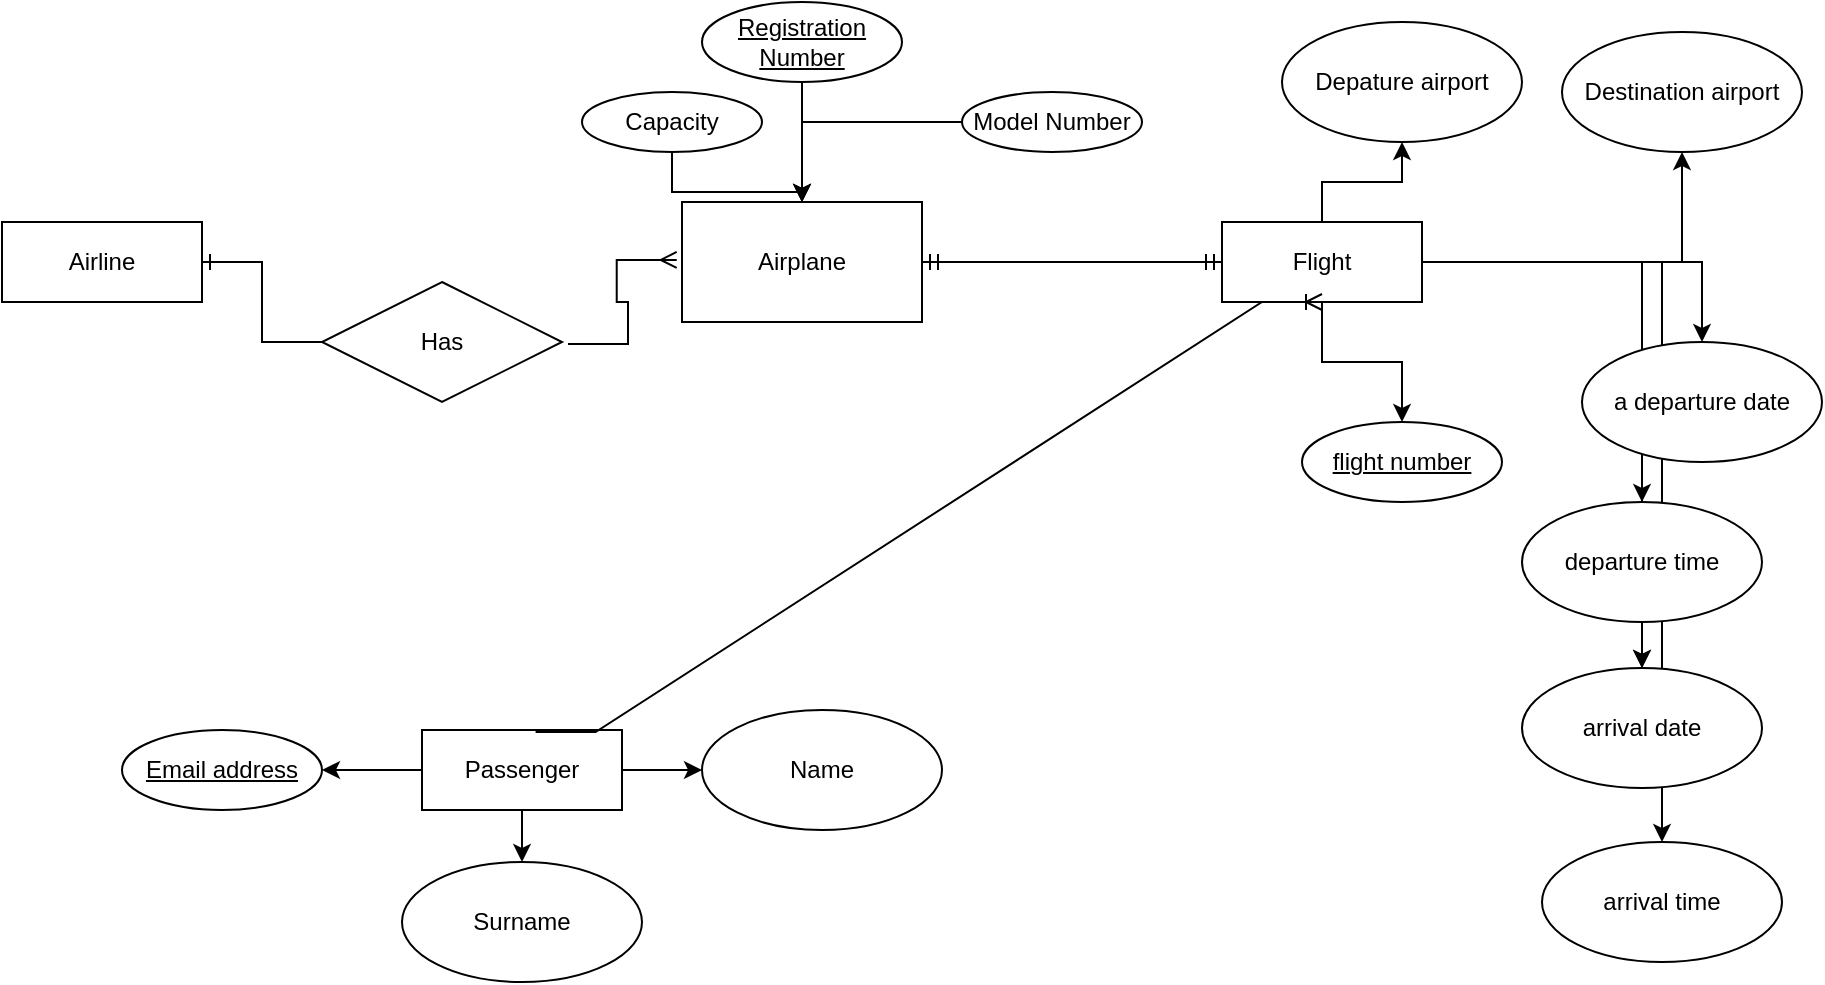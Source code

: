 <mxfile version="20.6.0" type="github">
  <diagram id="R2lEEEUBdFMjLlhIrx00" name="Page-1">
    <mxGraphModel dx="1240" dy="847" grid="1" gridSize="10" guides="1" tooltips="1" connect="1" arrows="1" fold="1" page="1" pageScale="1" pageWidth="1169" pageHeight="827" math="0" shadow="0" extFonts="Permanent Marker^https://fonts.googleapis.com/css?family=Permanent+Marker">
      <root>
        <mxCell id="0" />
        <mxCell id="1" parent="0" />
        <mxCell id="4C0YP1yC5MJ9k8y5jR9u-1" value="Airline" style="whiteSpace=wrap;html=1;align=center;" vertex="1" parent="1">
          <mxGeometry x="160" y="160" width="100" height="40" as="geometry" />
        </mxCell>
        <mxCell id="4C0YP1yC5MJ9k8y5jR9u-2" value="Airplane" style="whiteSpace=wrap;html=1;" vertex="1" parent="1">
          <mxGeometry x="500" y="150" width="120" height="60" as="geometry" />
        </mxCell>
        <mxCell id="4C0YP1yC5MJ9k8y5jR9u-4" value="Has" style="shape=rhombus;perimeter=rhombusPerimeter;whiteSpace=wrap;html=1;align=center;" vertex="1" parent="1">
          <mxGeometry x="320" y="190" width="120" height="60" as="geometry" />
        </mxCell>
        <mxCell id="4C0YP1yC5MJ9k8y5jR9u-6" value="" style="edgeStyle=entityRelationEdgeStyle;fontSize=12;html=1;endArrow=ERone;endFill=1;rounded=0;entryX=1;entryY=0.5;entryDx=0;entryDy=0;exitX=0;exitY=0.5;exitDx=0;exitDy=0;" edge="1" parent="1" source="4C0YP1yC5MJ9k8y5jR9u-4" target="4C0YP1yC5MJ9k8y5jR9u-1">
          <mxGeometry width="100" height="100" relative="1" as="geometry">
            <mxPoint x="280" y="220" as="sourcePoint" />
            <mxPoint x="325" y="200" as="targetPoint" />
          </mxGeometry>
        </mxCell>
        <mxCell id="4C0YP1yC5MJ9k8y5jR9u-12" value="" style="edgeStyle=entityRelationEdgeStyle;fontSize=12;html=1;endArrow=ERmany;rounded=0;entryX=-0.022;entryY=0.483;entryDx=0;entryDy=0;entryPerimeter=0;exitX=1.025;exitY=0.517;exitDx=0;exitDy=0;exitPerimeter=0;" edge="1" parent="1" source="4C0YP1yC5MJ9k8y5jR9u-4" target="4C0YP1yC5MJ9k8y5jR9u-2">
          <mxGeometry width="100" height="100" relative="1" as="geometry">
            <mxPoint x="460" y="190" as="sourcePoint" />
            <mxPoint x="450" y="200" as="targetPoint" />
          </mxGeometry>
        </mxCell>
        <mxCell id="4C0YP1yC5MJ9k8y5jR9u-17" style="edgeStyle=orthogonalEdgeStyle;rounded=0;orthogonalLoop=1;jettySize=auto;html=1;" edge="1" parent="1" source="4C0YP1yC5MJ9k8y5jR9u-13" target="4C0YP1yC5MJ9k8y5jR9u-2">
          <mxGeometry relative="1" as="geometry" />
        </mxCell>
        <mxCell id="4C0YP1yC5MJ9k8y5jR9u-13" value="Model Number" style="ellipse;whiteSpace=wrap;html=1;align=center;" vertex="1" parent="1">
          <mxGeometry x="640" y="95" width="90" height="30" as="geometry" />
        </mxCell>
        <mxCell id="4C0YP1yC5MJ9k8y5jR9u-22" style="edgeStyle=orthogonalEdgeStyle;rounded=0;orthogonalLoop=1;jettySize=auto;html=1;" edge="1" parent="1" source="4C0YP1yC5MJ9k8y5jR9u-14" target="4C0YP1yC5MJ9k8y5jR9u-2">
          <mxGeometry relative="1" as="geometry" />
        </mxCell>
        <mxCell id="4C0YP1yC5MJ9k8y5jR9u-14" value="Capacity" style="ellipse;whiteSpace=wrap;html=1;align=center;" vertex="1" parent="1">
          <mxGeometry x="450" y="95" width="90" height="30" as="geometry" />
        </mxCell>
        <mxCell id="4C0YP1yC5MJ9k8y5jR9u-16" value="" style="edgeStyle=orthogonalEdgeStyle;rounded=0;orthogonalLoop=1;jettySize=auto;html=1;" edge="1" parent="1" source="4C0YP1yC5MJ9k8y5jR9u-15" target="4C0YP1yC5MJ9k8y5jR9u-2">
          <mxGeometry relative="1" as="geometry" />
        </mxCell>
        <mxCell id="4C0YP1yC5MJ9k8y5jR9u-15" value="Registration Number" style="ellipse;whiteSpace=wrap;html=1;align=center;fontStyle=4;" vertex="1" parent="1">
          <mxGeometry x="510" y="50" width="100" height="40" as="geometry" />
        </mxCell>
        <mxCell id="4C0YP1yC5MJ9k8y5jR9u-25" value="" style="edgeStyle=orthogonalEdgeStyle;rounded=0;orthogonalLoop=1;jettySize=auto;html=1;" edge="1" parent="1" source="4C0YP1yC5MJ9k8y5jR9u-23" target="4C0YP1yC5MJ9k8y5jR9u-24">
          <mxGeometry relative="1" as="geometry" />
        </mxCell>
        <mxCell id="4C0YP1yC5MJ9k8y5jR9u-27" value="" style="edgeStyle=orthogonalEdgeStyle;rounded=0;orthogonalLoop=1;jettySize=auto;html=1;" edge="1" parent="1" source="4C0YP1yC5MJ9k8y5jR9u-23" target="4C0YP1yC5MJ9k8y5jR9u-26">
          <mxGeometry relative="1" as="geometry" />
        </mxCell>
        <mxCell id="4C0YP1yC5MJ9k8y5jR9u-29" value="" style="edgeStyle=orthogonalEdgeStyle;rounded=0;orthogonalLoop=1;jettySize=auto;html=1;" edge="1" parent="1" source="4C0YP1yC5MJ9k8y5jR9u-23" target="4C0YP1yC5MJ9k8y5jR9u-28">
          <mxGeometry relative="1" as="geometry" />
        </mxCell>
        <mxCell id="4C0YP1yC5MJ9k8y5jR9u-23" value="&lt;div&gt;Passenger&lt;/div&gt;" style="whiteSpace=wrap;html=1;align=center;" vertex="1" parent="1">
          <mxGeometry x="370" y="414" width="100" height="40" as="geometry" />
        </mxCell>
        <mxCell id="4C0YP1yC5MJ9k8y5jR9u-24" value="Name" style="ellipse;whiteSpace=wrap;html=1;" vertex="1" parent="1">
          <mxGeometry x="510" y="404" width="120" height="60" as="geometry" />
        </mxCell>
        <mxCell id="4C0YP1yC5MJ9k8y5jR9u-26" value="Surname" style="ellipse;whiteSpace=wrap;html=1;" vertex="1" parent="1">
          <mxGeometry x="360" y="480" width="120" height="60" as="geometry" />
        </mxCell>
        <mxCell id="4C0YP1yC5MJ9k8y5jR9u-28" value="Email address" style="ellipse;whiteSpace=wrap;html=1;align=center;fontStyle=4;" vertex="1" parent="1">
          <mxGeometry x="220" y="414" width="100" height="40" as="geometry" />
        </mxCell>
        <mxCell id="4C0YP1yC5MJ9k8y5jR9u-32" value="" style="edgeStyle=orthogonalEdgeStyle;rounded=0;orthogonalLoop=1;jettySize=auto;html=1;" edge="1" parent="1" source="4C0YP1yC5MJ9k8y5jR9u-30" target="4C0YP1yC5MJ9k8y5jR9u-31">
          <mxGeometry relative="1" as="geometry" />
        </mxCell>
        <mxCell id="4C0YP1yC5MJ9k8y5jR9u-37" style="edgeStyle=orthogonalEdgeStyle;rounded=0;orthogonalLoop=1;jettySize=auto;html=1;" edge="1" parent="1" source="4C0YP1yC5MJ9k8y5jR9u-30" target="4C0YP1yC5MJ9k8y5jR9u-33">
          <mxGeometry relative="1" as="geometry" />
        </mxCell>
        <mxCell id="4C0YP1yC5MJ9k8y5jR9u-40" style="edgeStyle=orthogonalEdgeStyle;rounded=0;orthogonalLoop=1;jettySize=auto;html=1;" edge="1" parent="1" source="4C0YP1yC5MJ9k8y5jR9u-30" target="4C0YP1yC5MJ9k8y5jR9u-38">
          <mxGeometry relative="1" as="geometry" />
        </mxCell>
        <mxCell id="4C0YP1yC5MJ9k8y5jR9u-42" value="" style="edgeStyle=orthogonalEdgeStyle;rounded=0;orthogonalLoop=1;jettySize=auto;html=1;" edge="1" parent="1" source="4C0YP1yC5MJ9k8y5jR9u-30" target="4C0YP1yC5MJ9k8y5jR9u-41">
          <mxGeometry relative="1" as="geometry" />
        </mxCell>
        <mxCell id="4C0YP1yC5MJ9k8y5jR9u-44" value="" style="edgeStyle=orthogonalEdgeStyle;rounded=0;orthogonalLoop=1;jettySize=auto;html=1;" edge="1" parent="1" source="4C0YP1yC5MJ9k8y5jR9u-30" target="4C0YP1yC5MJ9k8y5jR9u-43">
          <mxGeometry relative="1" as="geometry" />
        </mxCell>
        <mxCell id="4C0YP1yC5MJ9k8y5jR9u-45" value="" style="edgeStyle=orthogonalEdgeStyle;rounded=0;orthogonalLoop=1;jettySize=auto;html=1;" edge="1" parent="1" source="4C0YP1yC5MJ9k8y5jR9u-30" target="4C0YP1yC5MJ9k8y5jR9u-43">
          <mxGeometry relative="1" as="geometry" />
        </mxCell>
        <mxCell id="4C0YP1yC5MJ9k8y5jR9u-47" value="" style="edgeStyle=orthogonalEdgeStyle;rounded=0;orthogonalLoop=1;jettySize=auto;html=1;" edge="1" parent="1" source="4C0YP1yC5MJ9k8y5jR9u-30" target="4C0YP1yC5MJ9k8y5jR9u-46">
          <mxGeometry relative="1" as="geometry" />
        </mxCell>
        <mxCell id="4C0YP1yC5MJ9k8y5jR9u-49" value="" style="edgeStyle=orthogonalEdgeStyle;rounded=0;orthogonalLoop=1;jettySize=auto;html=1;" edge="1" parent="1" source="4C0YP1yC5MJ9k8y5jR9u-30" target="4C0YP1yC5MJ9k8y5jR9u-48">
          <mxGeometry relative="1" as="geometry" />
        </mxCell>
        <mxCell id="4C0YP1yC5MJ9k8y5jR9u-30" value="Flight" style="whiteSpace=wrap;html=1;align=center;" vertex="1" parent="1">
          <mxGeometry x="770" y="160" width="100" height="40" as="geometry" />
        </mxCell>
        <mxCell id="4C0YP1yC5MJ9k8y5jR9u-31" value="Depature airport" style="ellipse;whiteSpace=wrap;html=1;" vertex="1" parent="1">
          <mxGeometry x="800" y="60" width="120" height="60" as="geometry" />
        </mxCell>
        <mxCell id="4C0YP1yC5MJ9k8y5jR9u-33" value="&lt;div&gt;Destination airport&lt;/div&gt;" style="ellipse;whiteSpace=wrap;html=1;" vertex="1" parent="1">
          <mxGeometry x="940" y="65" width="120" height="60" as="geometry" />
        </mxCell>
        <mxCell id="4C0YP1yC5MJ9k8y5jR9u-38" value="a departure date" style="ellipse;whiteSpace=wrap;html=1;" vertex="1" parent="1">
          <mxGeometry x="950" y="220" width="120" height="60" as="geometry" />
        </mxCell>
        <mxCell id="4C0YP1yC5MJ9k8y5jR9u-41" value="departure time" style="ellipse;whiteSpace=wrap;html=1;" vertex="1" parent="1">
          <mxGeometry x="920" y="300" width="120" height="60" as="geometry" />
        </mxCell>
        <mxCell id="4C0YP1yC5MJ9k8y5jR9u-43" value="arrival date" style="ellipse;whiteSpace=wrap;html=1;" vertex="1" parent="1">
          <mxGeometry x="920" y="383" width="120" height="60" as="geometry" />
        </mxCell>
        <mxCell id="4C0YP1yC5MJ9k8y5jR9u-46" value="arrival time" style="ellipse;whiteSpace=wrap;html=1;" vertex="1" parent="1">
          <mxGeometry x="930" y="470" width="120" height="60" as="geometry" />
        </mxCell>
        <mxCell id="4C0YP1yC5MJ9k8y5jR9u-48" value="flight number" style="ellipse;whiteSpace=wrap;html=1;align=center;fontStyle=4;" vertex="1" parent="1">
          <mxGeometry x="810" y="260" width="100" height="40" as="geometry" />
        </mxCell>
        <mxCell id="4C0YP1yC5MJ9k8y5jR9u-51" value="" style="edgeStyle=entityRelationEdgeStyle;fontSize=12;html=1;endArrow=ERmandOne;startArrow=ERmandOne;rounded=0;exitX=1;exitY=0.5;exitDx=0;exitDy=0;entryX=0;entryY=0.5;entryDx=0;entryDy=0;" edge="1" parent="1" source="4C0YP1yC5MJ9k8y5jR9u-2" target="4C0YP1yC5MJ9k8y5jR9u-30">
          <mxGeometry width="100" height="100" relative="1" as="geometry">
            <mxPoint x="760" y="300" as="sourcePoint" />
            <mxPoint x="860" y="200" as="targetPoint" />
          </mxGeometry>
        </mxCell>
        <mxCell id="4C0YP1yC5MJ9k8y5jR9u-54" value="" style="edgeStyle=entityRelationEdgeStyle;fontSize=12;html=1;endArrow=ERoneToMany;rounded=0;exitX=0.568;exitY=0.025;exitDx=0;exitDy=0;exitPerimeter=0;entryX=0.5;entryY=1;entryDx=0;entryDy=0;" edge="1" parent="1" source="4C0YP1yC5MJ9k8y5jR9u-23" target="4C0YP1yC5MJ9k8y5jR9u-30">
          <mxGeometry width="100" height="100" relative="1" as="geometry">
            <mxPoint x="690" y="380" as="sourcePoint" />
            <mxPoint x="790" y="280" as="targetPoint" />
          </mxGeometry>
        </mxCell>
      </root>
    </mxGraphModel>
  </diagram>
</mxfile>
